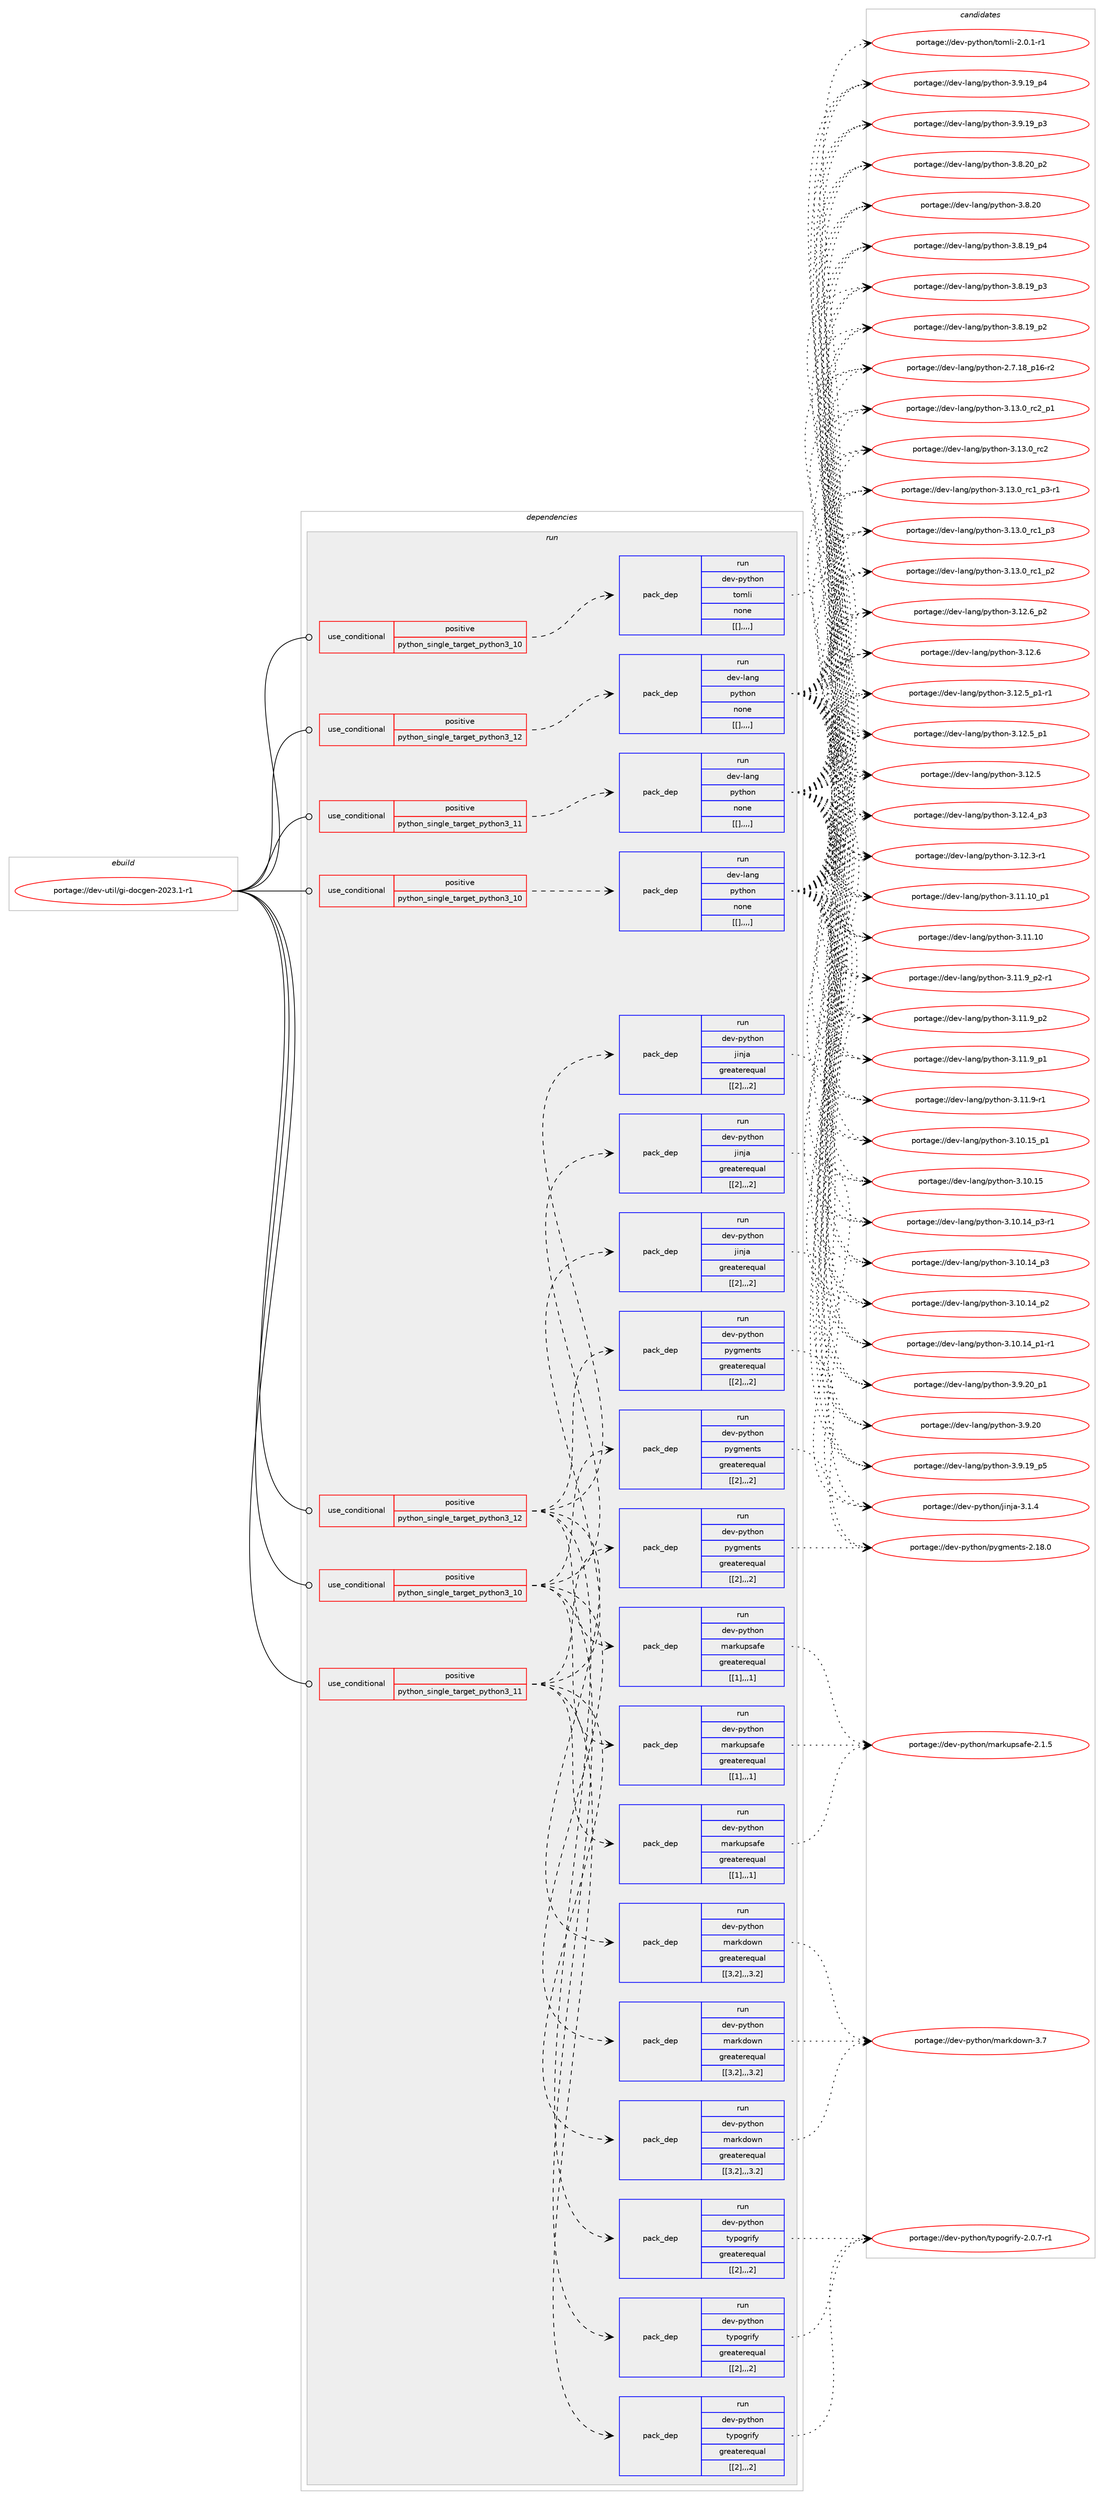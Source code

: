digraph prolog {

# *************
# Graph options
# *************

newrank=true;
concentrate=true;
compound=true;
graph [rankdir=LR,fontname=Helvetica,fontsize=10,ranksep=1.5];#, ranksep=2.5, nodesep=0.2];
edge  [arrowhead=vee];
node  [fontname=Helvetica,fontsize=10];

# **********
# The ebuild
# **********

subgraph cluster_leftcol {
color=gray;
label=<<i>ebuild</i>>;
id [label="portage://dev-util/gi-docgen-2023.1-r1", color=red, width=4, href="../dev-util/gi-docgen-2023.1-r1.svg"];
}

# ****************
# The dependencies
# ****************

subgraph cluster_midcol {
color=gray;
label=<<i>dependencies</i>>;
subgraph cluster_compile {
fillcolor="#eeeeee";
style=filled;
label=<<i>compile</i>>;
}
subgraph cluster_compileandrun {
fillcolor="#eeeeee";
style=filled;
label=<<i>compile and run</i>>;
}
subgraph cluster_run {
fillcolor="#eeeeee";
style=filled;
label=<<i>run</i>>;
subgraph cond63096 {
dependency219755 [label=<<TABLE BORDER="0" CELLBORDER="1" CELLSPACING="0" CELLPADDING="4"><TR><TD ROWSPAN="3" CELLPADDING="10">use_conditional</TD></TR><TR><TD>positive</TD></TR><TR><TD>python_single_target_python3_10</TD></TR></TABLE>>, shape=none, color=red];
subgraph pack155254 {
dependency219756 [label=<<TABLE BORDER="0" CELLBORDER="1" CELLSPACING="0" CELLPADDING="4" WIDTH="220"><TR><TD ROWSPAN="6" CELLPADDING="30">pack_dep</TD></TR><TR><TD WIDTH="110">run</TD></TR><TR><TD>dev-lang</TD></TR><TR><TD>python</TD></TR><TR><TD>none</TD></TR><TR><TD>[[],,,,]</TD></TR></TABLE>>, shape=none, color=blue];
}
dependency219755:e -> dependency219756:w [weight=20,style="dashed",arrowhead="vee"];
}
id:e -> dependency219755:w [weight=20,style="solid",arrowhead="odot"];
subgraph cond63097 {
dependency219757 [label=<<TABLE BORDER="0" CELLBORDER="1" CELLSPACING="0" CELLPADDING="4"><TR><TD ROWSPAN="3" CELLPADDING="10">use_conditional</TD></TR><TR><TD>positive</TD></TR><TR><TD>python_single_target_python3_10</TD></TR></TABLE>>, shape=none, color=red];
subgraph pack155255 {
dependency219758 [label=<<TABLE BORDER="0" CELLBORDER="1" CELLSPACING="0" CELLPADDING="4" WIDTH="220"><TR><TD ROWSPAN="6" CELLPADDING="30">pack_dep</TD></TR><TR><TD WIDTH="110">run</TD></TR><TR><TD>dev-python</TD></TR><TR><TD>markdown</TD></TR><TR><TD>greaterequal</TD></TR><TR><TD>[[3,2],,,3.2]</TD></TR></TABLE>>, shape=none, color=blue];
}
dependency219757:e -> dependency219758:w [weight=20,style="dashed",arrowhead="vee"];
subgraph pack155256 {
dependency219759 [label=<<TABLE BORDER="0" CELLBORDER="1" CELLSPACING="0" CELLPADDING="4" WIDTH="220"><TR><TD ROWSPAN="6" CELLPADDING="30">pack_dep</TD></TR><TR><TD WIDTH="110">run</TD></TR><TR><TD>dev-python</TD></TR><TR><TD>markupsafe</TD></TR><TR><TD>greaterequal</TD></TR><TR><TD>[[1],,,1]</TD></TR></TABLE>>, shape=none, color=blue];
}
dependency219757:e -> dependency219759:w [weight=20,style="dashed",arrowhead="vee"];
subgraph pack155257 {
dependency219760 [label=<<TABLE BORDER="0" CELLBORDER="1" CELLSPACING="0" CELLPADDING="4" WIDTH="220"><TR><TD ROWSPAN="6" CELLPADDING="30">pack_dep</TD></TR><TR><TD WIDTH="110">run</TD></TR><TR><TD>dev-python</TD></TR><TR><TD>pygments</TD></TR><TR><TD>greaterequal</TD></TR><TR><TD>[[2],,,2]</TD></TR></TABLE>>, shape=none, color=blue];
}
dependency219757:e -> dependency219760:w [weight=20,style="dashed",arrowhead="vee"];
subgraph pack155258 {
dependency219761 [label=<<TABLE BORDER="0" CELLBORDER="1" CELLSPACING="0" CELLPADDING="4" WIDTH="220"><TR><TD ROWSPAN="6" CELLPADDING="30">pack_dep</TD></TR><TR><TD WIDTH="110">run</TD></TR><TR><TD>dev-python</TD></TR><TR><TD>jinja</TD></TR><TR><TD>greaterequal</TD></TR><TR><TD>[[2],,,2]</TD></TR></TABLE>>, shape=none, color=blue];
}
dependency219757:e -> dependency219761:w [weight=20,style="dashed",arrowhead="vee"];
subgraph pack155259 {
dependency219762 [label=<<TABLE BORDER="0" CELLBORDER="1" CELLSPACING="0" CELLPADDING="4" WIDTH="220"><TR><TD ROWSPAN="6" CELLPADDING="30">pack_dep</TD></TR><TR><TD WIDTH="110">run</TD></TR><TR><TD>dev-python</TD></TR><TR><TD>typogrify</TD></TR><TR><TD>greaterequal</TD></TR><TR><TD>[[2],,,2]</TD></TR></TABLE>>, shape=none, color=blue];
}
dependency219757:e -> dependency219762:w [weight=20,style="dashed",arrowhead="vee"];
}
id:e -> dependency219757:w [weight=20,style="solid",arrowhead="odot"];
subgraph cond63098 {
dependency219763 [label=<<TABLE BORDER="0" CELLBORDER="1" CELLSPACING="0" CELLPADDING="4"><TR><TD ROWSPAN="3" CELLPADDING="10">use_conditional</TD></TR><TR><TD>positive</TD></TR><TR><TD>python_single_target_python3_10</TD></TR></TABLE>>, shape=none, color=red];
subgraph pack155260 {
dependency219764 [label=<<TABLE BORDER="0" CELLBORDER="1" CELLSPACING="0" CELLPADDING="4" WIDTH="220"><TR><TD ROWSPAN="6" CELLPADDING="30">pack_dep</TD></TR><TR><TD WIDTH="110">run</TD></TR><TR><TD>dev-python</TD></TR><TR><TD>tomli</TD></TR><TR><TD>none</TD></TR><TR><TD>[[],,,,]</TD></TR></TABLE>>, shape=none, color=blue];
}
dependency219763:e -> dependency219764:w [weight=20,style="dashed",arrowhead="vee"];
}
id:e -> dependency219763:w [weight=20,style="solid",arrowhead="odot"];
subgraph cond63099 {
dependency219765 [label=<<TABLE BORDER="0" CELLBORDER="1" CELLSPACING="0" CELLPADDING="4"><TR><TD ROWSPAN="3" CELLPADDING="10">use_conditional</TD></TR><TR><TD>positive</TD></TR><TR><TD>python_single_target_python3_11</TD></TR></TABLE>>, shape=none, color=red];
subgraph pack155261 {
dependency219766 [label=<<TABLE BORDER="0" CELLBORDER="1" CELLSPACING="0" CELLPADDING="4" WIDTH="220"><TR><TD ROWSPAN="6" CELLPADDING="30">pack_dep</TD></TR><TR><TD WIDTH="110">run</TD></TR><TR><TD>dev-lang</TD></TR><TR><TD>python</TD></TR><TR><TD>none</TD></TR><TR><TD>[[],,,,]</TD></TR></TABLE>>, shape=none, color=blue];
}
dependency219765:e -> dependency219766:w [weight=20,style="dashed",arrowhead="vee"];
}
id:e -> dependency219765:w [weight=20,style="solid",arrowhead="odot"];
subgraph cond63100 {
dependency219767 [label=<<TABLE BORDER="0" CELLBORDER="1" CELLSPACING="0" CELLPADDING="4"><TR><TD ROWSPAN="3" CELLPADDING="10">use_conditional</TD></TR><TR><TD>positive</TD></TR><TR><TD>python_single_target_python3_11</TD></TR></TABLE>>, shape=none, color=red];
subgraph pack155262 {
dependency219768 [label=<<TABLE BORDER="0" CELLBORDER="1" CELLSPACING="0" CELLPADDING="4" WIDTH="220"><TR><TD ROWSPAN="6" CELLPADDING="30">pack_dep</TD></TR><TR><TD WIDTH="110">run</TD></TR><TR><TD>dev-python</TD></TR><TR><TD>markdown</TD></TR><TR><TD>greaterequal</TD></TR><TR><TD>[[3,2],,,3.2]</TD></TR></TABLE>>, shape=none, color=blue];
}
dependency219767:e -> dependency219768:w [weight=20,style="dashed",arrowhead="vee"];
subgraph pack155263 {
dependency219769 [label=<<TABLE BORDER="0" CELLBORDER="1" CELLSPACING="0" CELLPADDING="4" WIDTH="220"><TR><TD ROWSPAN="6" CELLPADDING="30">pack_dep</TD></TR><TR><TD WIDTH="110">run</TD></TR><TR><TD>dev-python</TD></TR><TR><TD>markupsafe</TD></TR><TR><TD>greaterequal</TD></TR><TR><TD>[[1],,,1]</TD></TR></TABLE>>, shape=none, color=blue];
}
dependency219767:e -> dependency219769:w [weight=20,style="dashed",arrowhead="vee"];
subgraph pack155264 {
dependency219770 [label=<<TABLE BORDER="0" CELLBORDER="1" CELLSPACING="0" CELLPADDING="4" WIDTH="220"><TR><TD ROWSPAN="6" CELLPADDING="30">pack_dep</TD></TR><TR><TD WIDTH="110">run</TD></TR><TR><TD>dev-python</TD></TR><TR><TD>pygments</TD></TR><TR><TD>greaterequal</TD></TR><TR><TD>[[2],,,2]</TD></TR></TABLE>>, shape=none, color=blue];
}
dependency219767:e -> dependency219770:w [weight=20,style="dashed",arrowhead="vee"];
subgraph pack155265 {
dependency219771 [label=<<TABLE BORDER="0" CELLBORDER="1" CELLSPACING="0" CELLPADDING="4" WIDTH="220"><TR><TD ROWSPAN="6" CELLPADDING="30">pack_dep</TD></TR><TR><TD WIDTH="110">run</TD></TR><TR><TD>dev-python</TD></TR><TR><TD>jinja</TD></TR><TR><TD>greaterequal</TD></TR><TR><TD>[[2],,,2]</TD></TR></TABLE>>, shape=none, color=blue];
}
dependency219767:e -> dependency219771:w [weight=20,style="dashed",arrowhead="vee"];
subgraph pack155266 {
dependency219772 [label=<<TABLE BORDER="0" CELLBORDER="1" CELLSPACING="0" CELLPADDING="4" WIDTH="220"><TR><TD ROWSPAN="6" CELLPADDING="30">pack_dep</TD></TR><TR><TD WIDTH="110">run</TD></TR><TR><TD>dev-python</TD></TR><TR><TD>typogrify</TD></TR><TR><TD>greaterequal</TD></TR><TR><TD>[[2],,,2]</TD></TR></TABLE>>, shape=none, color=blue];
}
dependency219767:e -> dependency219772:w [weight=20,style="dashed",arrowhead="vee"];
}
id:e -> dependency219767:w [weight=20,style="solid",arrowhead="odot"];
subgraph cond63101 {
dependency219773 [label=<<TABLE BORDER="0" CELLBORDER="1" CELLSPACING="0" CELLPADDING="4"><TR><TD ROWSPAN="3" CELLPADDING="10">use_conditional</TD></TR><TR><TD>positive</TD></TR><TR><TD>python_single_target_python3_12</TD></TR></TABLE>>, shape=none, color=red];
subgraph pack155267 {
dependency219774 [label=<<TABLE BORDER="0" CELLBORDER="1" CELLSPACING="0" CELLPADDING="4" WIDTH="220"><TR><TD ROWSPAN="6" CELLPADDING="30">pack_dep</TD></TR><TR><TD WIDTH="110">run</TD></TR><TR><TD>dev-lang</TD></TR><TR><TD>python</TD></TR><TR><TD>none</TD></TR><TR><TD>[[],,,,]</TD></TR></TABLE>>, shape=none, color=blue];
}
dependency219773:e -> dependency219774:w [weight=20,style="dashed",arrowhead="vee"];
}
id:e -> dependency219773:w [weight=20,style="solid",arrowhead="odot"];
subgraph cond63102 {
dependency219775 [label=<<TABLE BORDER="0" CELLBORDER="1" CELLSPACING="0" CELLPADDING="4"><TR><TD ROWSPAN="3" CELLPADDING="10">use_conditional</TD></TR><TR><TD>positive</TD></TR><TR><TD>python_single_target_python3_12</TD></TR></TABLE>>, shape=none, color=red];
subgraph pack155268 {
dependency219776 [label=<<TABLE BORDER="0" CELLBORDER="1" CELLSPACING="0" CELLPADDING="4" WIDTH="220"><TR><TD ROWSPAN="6" CELLPADDING="30">pack_dep</TD></TR><TR><TD WIDTH="110">run</TD></TR><TR><TD>dev-python</TD></TR><TR><TD>markdown</TD></TR><TR><TD>greaterequal</TD></TR><TR><TD>[[3,2],,,3.2]</TD></TR></TABLE>>, shape=none, color=blue];
}
dependency219775:e -> dependency219776:w [weight=20,style="dashed",arrowhead="vee"];
subgraph pack155269 {
dependency219777 [label=<<TABLE BORDER="0" CELLBORDER="1" CELLSPACING="0" CELLPADDING="4" WIDTH="220"><TR><TD ROWSPAN="6" CELLPADDING="30">pack_dep</TD></TR><TR><TD WIDTH="110">run</TD></TR><TR><TD>dev-python</TD></TR><TR><TD>markupsafe</TD></TR><TR><TD>greaterequal</TD></TR><TR><TD>[[1],,,1]</TD></TR></TABLE>>, shape=none, color=blue];
}
dependency219775:e -> dependency219777:w [weight=20,style="dashed",arrowhead="vee"];
subgraph pack155270 {
dependency219778 [label=<<TABLE BORDER="0" CELLBORDER="1" CELLSPACING="0" CELLPADDING="4" WIDTH="220"><TR><TD ROWSPAN="6" CELLPADDING="30">pack_dep</TD></TR><TR><TD WIDTH="110">run</TD></TR><TR><TD>dev-python</TD></TR><TR><TD>pygments</TD></TR><TR><TD>greaterequal</TD></TR><TR><TD>[[2],,,2]</TD></TR></TABLE>>, shape=none, color=blue];
}
dependency219775:e -> dependency219778:w [weight=20,style="dashed",arrowhead="vee"];
subgraph pack155271 {
dependency219779 [label=<<TABLE BORDER="0" CELLBORDER="1" CELLSPACING="0" CELLPADDING="4" WIDTH="220"><TR><TD ROWSPAN="6" CELLPADDING="30">pack_dep</TD></TR><TR><TD WIDTH="110">run</TD></TR><TR><TD>dev-python</TD></TR><TR><TD>jinja</TD></TR><TR><TD>greaterequal</TD></TR><TR><TD>[[2],,,2]</TD></TR></TABLE>>, shape=none, color=blue];
}
dependency219775:e -> dependency219779:w [weight=20,style="dashed",arrowhead="vee"];
subgraph pack155272 {
dependency219780 [label=<<TABLE BORDER="0" CELLBORDER="1" CELLSPACING="0" CELLPADDING="4" WIDTH="220"><TR><TD ROWSPAN="6" CELLPADDING="30">pack_dep</TD></TR><TR><TD WIDTH="110">run</TD></TR><TR><TD>dev-python</TD></TR><TR><TD>typogrify</TD></TR><TR><TD>greaterequal</TD></TR><TR><TD>[[2],,,2]</TD></TR></TABLE>>, shape=none, color=blue];
}
dependency219775:e -> dependency219780:w [weight=20,style="dashed",arrowhead="vee"];
}
id:e -> dependency219775:w [weight=20,style="solid",arrowhead="odot"];
}
}

# **************
# The candidates
# **************

subgraph cluster_choices {
rank=same;
color=gray;
label=<<i>candidates</i>>;

subgraph choice155254 {
color=black;
nodesep=1;
choice100101118451089711010347112121116104111110455146495146489511499509511249 [label="portage://dev-lang/python-3.13.0_rc2_p1", color=red, width=4,href="../dev-lang/python-3.13.0_rc2_p1.svg"];
choice10010111845108971101034711212111610411111045514649514648951149950 [label="portage://dev-lang/python-3.13.0_rc2", color=red, width=4,href="../dev-lang/python-3.13.0_rc2.svg"];
choice1001011184510897110103471121211161041111104551464951464895114994995112514511449 [label="portage://dev-lang/python-3.13.0_rc1_p3-r1", color=red, width=4,href="../dev-lang/python-3.13.0_rc1_p3-r1.svg"];
choice100101118451089711010347112121116104111110455146495146489511499499511251 [label="portage://dev-lang/python-3.13.0_rc1_p3", color=red, width=4,href="../dev-lang/python-3.13.0_rc1_p3.svg"];
choice100101118451089711010347112121116104111110455146495146489511499499511250 [label="portage://dev-lang/python-3.13.0_rc1_p2", color=red, width=4,href="../dev-lang/python-3.13.0_rc1_p2.svg"];
choice100101118451089711010347112121116104111110455146495046549511250 [label="portage://dev-lang/python-3.12.6_p2", color=red, width=4,href="../dev-lang/python-3.12.6_p2.svg"];
choice10010111845108971101034711212111610411111045514649504654 [label="portage://dev-lang/python-3.12.6", color=red, width=4,href="../dev-lang/python-3.12.6.svg"];
choice1001011184510897110103471121211161041111104551464950465395112494511449 [label="portage://dev-lang/python-3.12.5_p1-r1", color=red, width=4,href="../dev-lang/python-3.12.5_p1-r1.svg"];
choice100101118451089711010347112121116104111110455146495046539511249 [label="portage://dev-lang/python-3.12.5_p1", color=red, width=4,href="../dev-lang/python-3.12.5_p1.svg"];
choice10010111845108971101034711212111610411111045514649504653 [label="portage://dev-lang/python-3.12.5", color=red, width=4,href="../dev-lang/python-3.12.5.svg"];
choice100101118451089711010347112121116104111110455146495046529511251 [label="portage://dev-lang/python-3.12.4_p3", color=red, width=4,href="../dev-lang/python-3.12.4_p3.svg"];
choice100101118451089711010347112121116104111110455146495046514511449 [label="portage://dev-lang/python-3.12.3-r1", color=red, width=4,href="../dev-lang/python-3.12.3-r1.svg"];
choice10010111845108971101034711212111610411111045514649494649489511249 [label="portage://dev-lang/python-3.11.10_p1", color=red, width=4,href="../dev-lang/python-3.11.10_p1.svg"];
choice1001011184510897110103471121211161041111104551464949464948 [label="portage://dev-lang/python-3.11.10", color=red, width=4,href="../dev-lang/python-3.11.10.svg"];
choice1001011184510897110103471121211161041111104551464949465795112504511449 [label="portage://dev-lang/python-3.11.9_p2-r1", color=red, width=4,href="../dev-lang/python-3.11.9_p2-r1.svg"];
choice100101118451089711010347112121116104111110455146494946579511250 [label="portage://dev-lang/python-3.11.9_p2", color=red, width=4,href="../dev-lang/python-3.11.9_p2.svg"];
choice100101118451089711010347112121116104111110455146494946579511249 [label="portage://dev-lang/python-3.11.9_p1", color=red, width=4,href="../dev-lang/python-3.11.9_p1.svg"];
choice100101118451089711010347112121116104111110455146494946574511449 [label="portage://dev-lang/python-3.11.9-r1", color=red, width=4,href="../dev-lang/python-3.11.9-r1.svg"];
choice10010111845108971101034711212111610411111045514649484649539511249 [label="portage://dev-lang/python-3.10.15_p1", color=red, width=4,href="../dev-lang/python-3.10.15_p1.svg"];
choice1001011184510897110103471121211161041111104551464948464953 [label="portage://dev-lang/python-3.10.15", color=red, width=4,href="../dev-lang/python-3.10.15.svg"];
choice100101118451089711010347112121116104111110455146494846495295112514511449 [label="portage://dev-lang/python-3.10.14_p3-r1", color=red, width=4,href="../dev-lang/python-3.10.14_p3-r1.svg"];
choice10010111845108971101034711212111610411111045514649484649529511251 [label="portage://dev-lang/python-3.10.14_p3", color=red, width=4,href="../dev-lang/python-3.10.14_p3.svg"];
choice10010111845108971101034711212111610411111045514649484649529511250 [label="portage://dev-lang/python-3.10.14_p2", color=red, width=4,href="../dev-lang/python-3.10.14_p2.svg"];
choice100101118451089711010347112121116104111110455146494846495295112494511449 [label="portage://dev-lang/python-3.10.14_p1-r1", color=red, width=4,href="../dev-lang/python-3.10.14_p1-r1.svg"];
choice100101118451089711010347112121116104111110455146574650489511249 [label="portage://dev-lang/python-3.9.20_p1", color=red, width=4,href="../dev-lang/python-3.9.20_p1.svg"];
choice10010111845108971101034711212111610411111045514657465048 [label="portage://dev-lang/python-3.9.20", color=red, width=4,href="../dev-lang/python-3.9.20.svg"];
choice100101118451089711010347112121116104111110455146574649579511253 [label="portage://dev-lang/python-3.9.19_p5", color=red, width=4,href="../dev-lang/python-3.9.19_p5.svg"];
choice100101118451089711010347112121116104111110455146574649579511252 [label="portage://dev-lang/python-3.9.19_p4", color=red, width=4,href="../dev-lang/python-3.9.19_p4.svg"];
choice100101118451089711010347112121116104111110455146574649579511251 [label="portage://dev-lang/python-3.9.19_p3", color=red, width=4,href="../dev-lang/python-3.9.19_p3.svg"];
choice100101118451089711010347112121116104111110455146564650489511250 [label="portage://dev-lang/python-3.8.20_p2", color=red, width=4,href="../dev-lang/python-3.8.20_p2.svg"];
choice10010111845108971101034711212111610411111045514656465048 [label="portage://dev-lang/python-3.8.20", color=red, width=4,href="../dev-lang/python-3.8.20.svg"];
choice100101118451089711010347112121116104111110455146564649579511252 [label="portage://dev-lang/python-3.8.19_p4", color=red, width=4,href="../dev-lang/python-3.8.19_p4.svg"];
choice100101118451089711010347112121116104111110455146564649579511251 [label="portage://dev-lang/python-3.8.19_p3", color=red, width=4,href="../dev-lang/python-3.8.19_p3.svg"];
choice100101118451089711010347112121116104111110455146564649579511250 [label="portage://dev-lang/python-3.8.19_p2", color=red, width=4,href="../dev-lang/python-3.8.19_p2.svg"];
choice100101118451089711010347112121116104111110455046554649569511249544511450 [label="portage://dev-lang/python-2.7.18_p16-r2", color=red, width=4,href="../dev-lang/python-2.7.18_p16-r2.svg"];
dependency219756:e -> choice100101118451089711010347112121116104111110455146495146489511499509511249:w [style=dotted,weight="100"];
dependency219756:e -> choice10010111845108971101034711212111610411111045514649514648951149950:w [style=dotted,weight="100"];
dependency219756:e -> choice1001011184510897110103471121211161041111104551464951464895114994995112514511449:w [style=dotted,weight="100"];
dependency219756:e -> choice100101118451089711010347112121116104111110455146495146489511499499511251:w [style=dotted,weight="100"];
dependency219756:e -> choice100101118451089711010347112121116104111110455146495146489511499499511250:w [style=dotted,weight="100"];
dependency219756:e -> choice100101118451089711010347112121116104111110455146495046549511250:w [style=dotted,weight="100"];
dependency219756:e -> choice10010111845108971101034711212111610411111045514649504654:w [style=dotted,weight="100"];
dependency219756:e -> choice1001011184510897110103471121211161041111104551464950465395112494511449:w [style=dotted,weight="100"];
dependency219756:e -> choice100101118451089711010347112121116104111110455146495046539511249:w [style=dotted,weight="100"];
dependency219756:e -> choice10010111845108971101034711212111610411111045514649504653:w [style=dotted,weight="100"];
dependency219756:e -> choice100101118451089711010347112121116104111110455146495046529511251:w [style=dotted,weight="100"];
dependency219756:e -> choice100101118451089711010347112121116104111110455146495046514511449:w [style=dotted,weight="100"];
dependency219756:e -> choice10010111845108971101034711212111610411111045514649494649489511249:w [style=dotted,weight="100"];
dependency219756:e -> choice1001011184510897110103471121211161041111104551464949464948:w [style=dotted,weight="100"];
dependency219756:e -> choice1001011184510897110103471121211161041111104551464949465795112504511449:w [style=dotted,weight="100"];
dependency219756:e -> choice100101118451089711010347112121116104111110455146494946579511250:w [style=dotted,weight="100"];
dependency219756:e -> choice100101118451089711010347112121116104111110455146494946579511249:w [style=dotted,weight="100"];
dependency219756:e -> choice100101118451089711010347112121116104111110455146494946574511449:w [style=dotted,weight="100"];
dependency219756:e -> choice10010111845108971101034711212111610411111045514649484649539511249:w [style=dotted,weight="100"];
dependency219756:e -> choice1001011184510897110103471121211161041111104551464948464953:w [style=dotted,weight="100"];
dependency219756:e -> choice100101118451089711010347112121116104111110455146494846495295112514511449:w [style=dotted,weight="100"];
dependency219756:e -> choice10010111845108971101034711212111610411111045514649484649529511251:w [style=dotted,weight="100"];
dependency219756:e -> choice10010111845108971101034711212111610411111045514649484649529511250:w [style=dotted,weight="100"];
dependency219756:e -> choice100101118451089711010347112121116104111110455146494846495295112494511449:w [style=dotted,weight="100"];
dependency219756:e -> choice100101118451089711010347112121116104111110455146574650489511249:w [style=dotted,weight="100"];
dependency219756:e -> choice10010111845108971101034711212111610411111045514657465048:w [style=dotted,weight="100"];
dependency219756:e -> choice100101118451089711010347112121116104111110455146574649579511253:w [style=dotted,weight="100"];
dependency219756:e -> choice100101118451089711010347112121116104111110455146574649579511252:w [style=dotted,weight="100"];
dependency219756:e -> choice100101118451089711010347112121116104111110455146574649579511251:w [style=dotted,weight="100"];
dependency219756:e -> choice100101118451089711010347112121116104111110455146564650489511250:w [style=dotted,weight="100"];
dependency219756:e -> choice10010111845108971101034711212111610411111045514656465048:w [style=dotted,weight="100"];
dependency219756:e -> choice100101118451089711010347112121116104111110455146564649579511252:w [style=dotted,weight="100"];
dependency219756:e -> choice100101118451089711010347112121116104111110455146564649579511251:w [style=dotted,weight="100"];
dependency219756:e -> choice100101118451089711010347112121116104111110455146564649579511250:w [style=dotted,weight="100"];
dependency219756:e -> choice100101118451089711010347112121116104111110455046554649569511249544511450:w [style=dotted,weight="100"];
}
subgraph choice155255 {
color=black;
nodesep=1;
choice10010111845112121116104111110471099711410710011111911045514655 [label="portage://dev-python/markdown-3.7", color=red, width=4,href="../dev-python/markdown-3.7.svg"];
dependency219758:e -> choice10010111845112121116104111110471099711410710011111911045514655:w [style=dotted,weight="100"];
}
subgraph choice155256 {
color=black;
nodesep=1;
choice10010111845112121116104111110471099711410711711211597102101455046494653 [label="portage://dev-python/markupsafe-2.1.5", color=red, width=4,href="../dev-python/markupsafe-2.1.5.svg"];
dependency219759:e -> choice10010111845112121116104111110471099711410711711211597102101455046494653:w [style=dotted,weight="100"];
}
subgraph choice155257 {
color=black;
nodesep=1;
choice100101118451121211161041111104711212110310910111011611545504649564648 [label="portage://dev-python/pygments-2.18.0", color=red, width=4,href="../dev-python/pygments-2.18.0.svg"];
dependency219760:e -> choice100101118451121211161041111104711212110310910111011611545504649564648:w [style=dotted,weight="100"];
}
subgraph choice155258 {
color=black;
nodesep=1;
choice100101118451121211161041111104710610511010697455146494652 [label="portage://dev-python/jinja-3.1.4", color=red, width=4,href="../dev-python/jinja-3.1.4.svg"];
dependency219761:e -> choice100101118451121211161041111104710610511010697455146494652:w [style=dotted,weight="100"];
}
subgraph choice155259 {
color=black;
nodesep=1;
choice10010111845112121116104111110471161211121111031141051021214550464846554511449 [label="portage://dev-python/typogrify-2.0.7-r1", color=red, width=4,href="../dev-python/typogrify-2.0.7-r1.svg"];
dependency219762:e -> choice10010111845112121116104111110471161211121111031141051021214550464846554511449:w [style=dotted,weight="100"];
}
subgraph choice155260 {
color=black;
nodesep=1;
choice10010111845112121116104111110471161111091081054550464846494511449 [label="portage://dev-python/tomli-2.0.1-r1", color=red, width=4,href="../dev-python/tomli-2.0.1-r1.svg"];
dependency219764:e -> choice10010111845112121116104111110471161111091081054550464846494511449:w [style=dotted,weight="100"];
}
subgraph choice155261 {
color=black;
nodesep=1;
choice100101118451089711010347112121116104111110455146495146489511499509511249 [label="portage://dev-lang/python-3.13.0_rc2_p1", color=red, width=4,href="../dev-lang/python-3.13.0_rc2_p1.svg"];
choice10010111845108971101034711212111610411111045514649514648951149950 [label="portage://dev-lang/python-3.13.0_rc2", color=red, width=4,href="../dev-lang/python-3.13.0_rc2.svg"];
choice1001011184510897110103471121211161041111104551464951464895114994995112514511449 [label="portage://dev-lang/python-3.13.0_rc1_p3-r1", color=red, width=4,href="../dev-lang/python-3.13.0_rc1_p3-r1.svg"];
choice100101118451089711010347112121116104111110455146495146489511499499511251 [label="portage://dev-lang/python-3.13.0_rc1_p3", color=red, width=4,href="../dev-lang/python-3.13.0_rc1_p3.svg"];
choice100101118451089711010347112121116104111110455146495146489511499499511250 [label="portage://dev-lang/python-3.13.0_rc1_p2", color=red, width=4,href="../dev-lang/python-3.13.0_rc1_p2.svg"];
choice100101118451089711010347112121116104111110455146495046549511250 [label="portage://dev-lang/python-3.12.6_p2", color=red, width=4,href="../dev-lang/python-3.12.6_p2.svg"];
choice10010111845108971101034711212111610411111045514649504654 [label="portage://dev-lang/python-3.12.6", color=red, width=4,href="../dev-lang/python-3.12.6.svg"];
choice1001011184510897110103471121211161041111104551464950465395112494511449 [label="portage://dev-lang/python-3.12.5_p1-r1", color=red, width=4,href="../dev-lang/python-3.12.5_p1-r1.svg"];
choice100101118451089711010347112121116104111110455146495046539511249 [label="portage://dev-lang/python-3.12.5_p1", color=red, width=4,href="../dev-lang/python-3.12.5_p1.svg"];
choice10010111845108971101034711212111610411111045514649504653 [label="portage://dev-lang/python-3.12.5", color=red, width=4,href="../dev-lang/python-3.12.5.svg"];
choice100101118451089711010347112121116104111110455146495046529511251 [label="portage://dev-lang/python-3.12.4_p3", color=red, width=4,href="../dev-lang/python-3.12.4_p3.svg"];
choice100101118451089711010347112121116104111110455146495046514511449 [label="portage://dev-lang/python-3.12.3-r1", color=red, width=4,href="../dev-lang/python-3.12.3-r1.svg"];
choice10010111845108971101034711212111610411111045514649494649489511249 [label="portage://dev-lang/python-3.11.10_p1", color=red, width=4,href="../dev-lang/python-3.11.10_p1.svg"];
choice1001011184510897110103471121211161041111104551464949464948 [label="portage://dev-lang/python-3.11.10", color=red, width=4,href="../dev-lang/python-3.11.10.svg"];
choice1001011184510897110103471121211161041111104551464949465795112504511449 [label="portage://dev-lang/python-3.11.9_p2-r1", color=red, width=4,href="../dev-lang/python-3.11.9_p2-r1.svg"];
choice100101118451089711010347112121116104111110455146494946579511250 [label="portage://dev-lang/python-3.11.9_p2", color=red, width=4,href="../dev-lang/python-3.11.9_p2.svg"];
choice100101118451089711010347112121116104111110455146494946579511249 [label="portage://dev-lang/python-3.11.9_p1", color=red, width=4,href="../dev-lang/python-3.11.9_p1.svg"];
choice100101118451089711010347112121116104111110455146494946574511449 [label="portage://dev-lang/python-3.11.9-r1", color=red, width=4,href="../dev-lang/python-3.11.9-r1.svg"];
choice10010111845108971101034711212111610411111045514649484649539511249 [label="portage://dev-lang/python-3.10.15_p1", color=red, width=4,href="../dev-lang/python-3.10.15_p1.svg"];
choice1001011184510897110103471121211161041111104551464948464953 [label="portage://dev-lang/python-3.10.15", color=red, width=4,href="../dev-lang/python-3.10.15.svg"];
choice100101118451089711010347112121116104111110455146494846495295112514511449 [label="portage://dev-lang/python-3.10.14_p3-r1", color=red, width=4,href="../dev-lang/python-3.10.14_p3-r1.svg"];
choice10010111845108971101034711212111610411111045514649484649529511251 [label="portage://dev-lang/python-3.10.14_p3", color=red, width=4,href="../dev-lang/python-3.10.14_p3.svg"];
choice10010111845108971101034711212111610411111045514649484649529511250 [label="portage://dev-lang/python-3.10.14_p2", color=red, width=4,href="../dev-lang/python-3.10.14_p2.svg"];
choice100101118451089711010347112121116104111110455146494846495295112494511449 [label="portage://dev-lang/python-3.10.14_p1-r1", color=red, width=4,href="../dev-lang/python-3.10.14_p1-r1.svg"];
choice100101118451089711010347112121116104111110455146574650489511249 [label="portage://dev-lang/python-3.9.20_p1", color=red, width=4,href="../dev-lang/python-3.9.20_p1.svg"];
choice10010111845108971101034711212111610411111045514657465048 [label="portage://dev-lang/python-3.9.20", color=red, width=4,href="../dev-lang/python-3.9.20.svg"];
choice100101118451089711010347112121116104111110455146574649579511253 [label="portage://dev-lang/python-3.9.19_p5", color=red, width=4,href="../dev-lang/python-3.9.19_p5.svg"];
choice100101118451089711010347112121116104111110455146574649579511252 [label="portage://dev-lang/python-3.9.19_p4", color=red, width=4,href="../dev-lang/python-3.9.19_p4.svg"];
choice100101118451089711010347112121116104111110455146574649579511251 [label="portage://dev-lang/python-3.9.19_p3", color=red, width=4,href="../dev-lang/python-3.9.19_p3.svg"];
choice100101118451089711010347112121116104111110455146564650489511250 [label="portage://dev-lang/python-3.8.20_p2", color=red, width=4,href="../dev-lang/python-3.8.20_p2.svg"];
choice10010111845108971101034711212111610411111045514656465048 [label="portage://dev-lang/python-3.8.20", color=red, width=4,href="../dev-lang/python-3.8.20.svg"];
choice100101118451089711010347112121116104111110455146564649579511252 [label="portage://dev-lang/python-3.8.19_p4", color=red, width=4,href="../dev-lang/python-3.8.19_p4.svg"];
choice100101118451089711010347112121116104111110455146564649579511251 [label="portage://dev-lang/python-3.8.19_p3", color=red, width=4,href="../dev-lang/python-3.8.19_p3.svg"];
choice100101118451089711010347112121116104111110455146564649579511250 [label="portage://dev-lang/python-3.8.19_p2", color=red, width=4,href="../dev-lang/python-3.8.19_p2.svg"];
choice100101118451089711010347112121116104111110455046554649569511249544511450 [label="portage://dev-lang/python-2.7.18_p16-r2", color=red, width=4,href="../dev-lang/python-2.7.18_p16-r2.svg"];
dependency219766:e -> choice100101118451089711010347112121116104111110455146495146489511499509511249:w [style=dotted,weight="100"];
dependency219766:e -> choice10010111845108971101034711212111610411111045514649514648951149950:w [style=dotted,weight="100"];
dependency219766:e -> choice1001011184510897110103471121211161041111104551464951464895114994995112514511449:w [style=dotted,weight="100"];
dependency219766:e -> choice100101118451089711010347112121116104111110455146495146489511499499511251:w [style=dotted,weight="100"];
dependency219766:e -> choice100101118451089711010347112121116104111110455146495146489511499499511250:w [style=dotted,weight="100"];
dependency219766:e -> choice100101118451089711010347112121116104111110455146495046549511250:w [style=dotted,weight="100"];
dependency219766:e -> choice10010111845108971101034711212111610411111045514649504654:w [style=dotted,weight="100"];
dependency219766:e -> choice1001011184510897110103471121211161041111104551464950465395112494511449:w [style=dotted,weight="100"];
dependency219766:e -> choice100101118451089711010347112121116104111110455146495046539511249:w [style=dotted,weight="100"];
dependency219766:e -> choice10010111845108971101034711212111610411111045514649504653:w [style=dotted,weight="100"];
dependency219766:e -> choice100101118451089711010347112121116104111110455146495046529511251:w [style=dotted,weight="100"];
dependency219766:e -> choice100101118451089711010347112121116104111110455146495046514511449:w [style=dotted,weight="100"];
dependency219766:e -> choice10010111845108971101034711212111610411111045514649494649489511249:w [style=dotted,weight="100"];
dependency219766:e -> choice1001011184510897110103471121211161041111104551464949464948:w [style=dotted,weight="100"];
dependency219766:e -> choice1001011184510897110103471121211161041111104551464949465795112504511449:w [style=dotted,weight="100"];
dependency219766:e -> choice100101118451089711010347112121116104111110455146494946579511250:w [style=dotted,weight="100"];
dependency219766:e -> choice100101118451089711010347112121116104111110455146494946579511249:w [style=dotted,weight="100"];
dependency219766:e -> choice100101118451089711010347112121116104111110455146494946574511449:w [style=dotted,weight="100"];
dependency219766:e -> choice10010111845108971101034711212111610411111045514649484649539511249:w [style=dotted,weight="100"];
dependency219766:e -> choice1001011184510897110103471121211161041111104551464948464953:w [style=dotted,weight="100"];
dependency219766:e -> choice100101118451089711010347112121116104111110455146494846495295112514511449:w [style=dotted,weight="100"];
dependency219766:e -> choice10010111845108971101034711212111610411111045514649484649529511251:w [style=dotted,weight="100"];
dependency219766:e -> choice10010111845108971101034711212111610411111045514649484649529511250:w [style=dotted,weight="100"];
dependency219766:e -> choice100101118451089711010347112121116104111110455146494846495295112494511449:w [style=dotted,weight="100"];
dependency219766:e -> choice100101118451089711010347112121116104111110455146574650489511249:w [style=dotted,weight="100"];
dependency219766:e -> choice10010111845108971101034711212111610411111045514657465048:w [style=dotted,weight="100"];
dependency219766:e -> choice100101118451089711010347112121116104111110455146574649579511253:w [style=dotted,weight="100"];
dependency219766:e -> choice100101118451089711010347112121116104111110455146574649579511252:w [style=dotted,weight="100"];
dependency219766:e -> choice100101118451089711010347112121116104111110455146574649579511251:w [style=dotted,weight="100"];
dependency219766:e -> choice100101118451089711010347112121116104111110455146564650489511250:w [style=dotted,weight="100"];
dependency219766:e -> choice10010111845108971101034711212111610411111045514656465048:w [style=dotted,weight="100"];
dependency219766:e -> choice100101118451089711010347112121116104111110455146564649579511252:w [style=dotted,weight="100"];
dependency219766:e -> choice100101118451089711010347112121116104111110455146564649579511251:w [style=dotted,weight="100"];
dependency219766:e -> choice100101118451089711010347112121116104111110455146564649579511250:w [style=dotted,weight="100"];
dependency219766:e -> choice100101118451089711010347112121116104111110455046554649569511249544511450:w [style=dotted,weight="100"];
}
subgraph choice155262 {
color=black;
nodesep=1;
choice10010111845112121116104111110471099711410710011111911045514655 [label="portage://dev-python/markdown-3.7", color=red, width=4,href="../dev-python/markdown-3.7.svg"];
dependency219768:e -> choice10010111845112121116104111110471099711410710011111911045514655:w [style=dotted,weight="100"];
}
subgraph choice155263 {
color=black;
nodesep=1;
choice10010111845112121116104111110471099711410711711211597102101455046494653 [label="portage://dev-python/markupsafe-2.1.5", color=red, width=4,href="../dev-python/markupsafe-2.1.5.svg"];
dependency219769:e -> choice10010111845112121116104111110471099711410711711211597102101455046494653:w [style=dotted,weight="100"];
}
subgraph choice155264 {
color=black;
nodesep=1;
choice100101118451121211161041111104711212110310910111011611545504649564648 [label="portage://dev-python/pygments-2.18.0", color=red, width=4,href="../dev-python/pygments-2.18.0.svg"];
dependency219770:e -> choice100101118451121211161041111104711212110310910111011611545504649564648:w [style=dotted,weight="100"];
}
subgraph choice155265 {
color=black;
nodesep=1;
choice100101118451121211161041111104710610511010697455146494652 [label="portage://dev-python/jinja-3.1.4", color=red, width=4,href="../dev-python/jinja-3.1.4.svg"];
dependency219771:e -> choice100101118451121211161041111104710610511010697455146494652:w [style=dotted,weight="100"];
}
subgraph choice155266 {
color=black;
nodesep=1;
choice10010111845112121116104111110471161211121111031141051021214550464846554511449 [label="portage://dev-python/typogrify-2.0.7-r1", color=red, width=4,href="../dev-python/typogrify-2.0.7-r1.svg"];
dependency219772:e -> choice10010111845112121116104111110471161211121111031141051021214550464846554511449:w [style=dotted,weight="100"];
}
subgraph choice155267 {
color=black;
nodesep=1;
choice100101118451089711010347112121116104111110455146495146489511499509511249 [label="portage://dev-lang/python-3.13.0_rc2_p1", color=red, width=4,href="../dev-lang/python-3.13.0_rc2_p1.svg"];
choice10010111845108971101034711212111610411111045514649514648951149950 [label="portage://dev-lang/python-3.13.0_rc2", color=red, width=4,href="../dev-lang/python-3.13.0_rc2.svg"];
choice1001011184510897110103471121211161041111104551464951464895114994995112514511449 [label="portage://dev-lang/python-3.13.0_rc1_p3-r1", color=red, width=4,href="../dev-lang/python-3.13.0_rc1_p3-r1.svg"];
choice100101118451089711010347112121116104111110455146495146489511499499511251 [label="portage://dev-lang/python-3.13.0_rc1_p3", color=red, width=4,href="../dev-lang/python-3.13.0_rc1_p3.svg"];
choice100101118451089711010347112121116104111110455146495146489511499499511250 [label="portage://dev-lang/python-3.13.0_rc1_p2", color=red, width=4,href="../dev-lang/python-3.13.0_rc1_p2.svg"];
choice100101118451089711010347112121116104111110455146495046549511250 [label="portage://dev-lang/python-3.12.6_p2", color=red, width=4,href="../dev-lang/python-3.12.6_p2.svg"];
choice10010111845108971101034711212111610411111045514649504654 [label="portage://dev-lang/python-3.12.6", color=red, width=4,href="../dev-lang/python-3.12.6.svg"];
choice1001011184510897110103471121211161041111104551464950465395112494511449 [label="portage://dev-lang/python-3.12.5_p1-r1", color=red, width=4,href="../dev-lang/python-3.12.5_p1-r1.svg"];
choice100101118451089711010347112121116104111110455146495046539511249 [label="portage://dev-lang/python-3.12.5_p1", color=red, width=4,href="../dev-lang/python-3.12.5_p1.svg"];
choice10010111845108971101034711212111610411111045514649504653 [label="portage://dev-lang/python-3.12.5", color=red, width=4,href="../dev-lang/python-3.12.5.svg"];
choice100101118451089711010347112121116104111110455146495046529511251 [label="portage://dev-lang/python-3.12.4_p3", color=red, width=4,href="../dev-lang/python-3.12.4_p3.svg"];
choice100101118451089711010347112121116104111110455146495046514511449 [label="portage://dev-lang/python-3.12.3-r1", color=red, width=4,href="../dev-lang/python-3.12.3-r1.svg"];
choice10010111845108971101034711212111610411111045514649494649489511249 [label="portage://dev-lang/python-3.11.10_p1", color=red, width=4,href="../dev-lang/python-3.11.10_p1.svg"];
choice1001011184510897110103471121211161041111104551464949464948 [label="portage://dev-lang/python-3.11.10", color=red, width=4,href="../dev-lang/python-3.11.10.svg"];
choice1001011184510897110103471121211161041111104551464949465795112504511449 [label="portage://dev-lang/python-3.11.9_p2-r1", color=red, width=4,href="../dev-lang/python-3.11.9_p2-r1.svg"];
choice100101118451089711010347112121116104111110455146494946579511250 [label="portage://dev-lang/python-3.11.9_p2", color=red, width=4,href="../dev-lang/python-3.11.9_p2.svg"];
choice100101118451089711010347112121116104111110455146494946579511249 [label="portage://dev-lang/python-3.11.9_p1", color=red, width=4,href="../dev-lang/python-3.11.9_p1.svg"];
choice100101118451089711010347112121116104111110455146494946574511449 [label="portage://dev-lang/python-3.11.9-r1", color=red, width=4,href="../dev-lang/python-3.11.9-r1.svg"];
choice10010111845108971101034711212111610411111045514649484649539511249 [label="portage://dev-lang/python-3.10.15_p1", color=red, width=4,href="../dev-lang/python-3.10.15_p1.svg"];
choice1001011184510897110103471121211161041111104551464948464953 [label="portage://dev-lang/python-3.10.15", color=red, width=4,href="../dev-lang/python-3.10.15.svg"];
choice100101118451089711010347112121116104111110455146494846495295112514511449 [label="portage://dev-lang/python-3.10.14_p3-r1", color=red, width=4,href="../dev-lang/python-3.10.14_p3-r1.svg"];
choice10010111845108971101034711212111610411111045514649484649529511251 [label="portage://dev-lang/python-3.10.14_p3", color=red, width=4,href="../dev-lang/python-3.10.14_p3.svg"];
choice10010111845108971101034711212111610411111045514649484649529511250 [label="portage://dev-lang/python-3.10.14_p2", color=red, width=4,href="../dev-lang/python-3.10.14_p2.svg"];
choice100101118451089711010347112121116104111110455146494846495295112494511449 [label="portage://dev-lang/python-3.10.14_p1-r1", color=red, width=4,href="../dev-lang/python-3.10.14_p1-r1.svg"];
choice100101118451089711010347112121116104111110455146574650489511249 [label="portage://dev-lang/python-3.9.20_p1", color=red, width=4,href="../dev-lang/python-3.9.20_p1.svg"];
choice10010111845108971101034711212111610411111045514657465048 [label="portage://dev-lang/python-3.9.20", color=red, width=4,href="../dev-lang/python-3.9.20.svg"];
choice100101118451089711010347112121116104111110455146574649579511253 [label="portage://dev-lang/python-3.9.19_p5", color=red, width=4,href="../dev-lang/python-3.9.19_p5.svg"];
choice100101118451089711010347112121116104111110455146574649579511252 [label="portage://dev-lang/python-3.9.19_p4", color=red, width=4,href="../dev-lang/python-3.9.19_p4.svg"];
choice100101118451089711010347112121116104111110455146574649579511251 [label="portage://dev-lang/python-3.9.19_p3", color=red, width=4,href="../dev-lang/python-3.9.19_p3.svg"];
choice100101118451089711010347112121116104111110455146564650489511250 [label="portage://dev-lang/python-3.8.20_p2", color=red, width=4,href="../dev-lang/python-3.8.20_p2.svg"];
choice10010111845108971101034711212111610411111045514656465048 [label="portage://dev-lang/python-3.8.20", color=red, width=4,href="../dev-lang/python-3.8.20.svg"];
choice100101118451089711010347112121116104111110455146564649579511252 [label="portage://dev-lang/python-3.8.19_p4", color=red, width=4,href="../dev-lang/python-3.8.19_p4.svg"];
choice100101118451089711010347112121116104111110455146564649579511251 [label="portage://dev-lang/python-3.8.19_p3", color=red, width=4,href="../dev-lang/python-3.8.19_p3.svg"];
choice100101118451089711010347112121116104111110455146564649579511250 [label="portage://dev-lang/python-3.8.19_p2", color=red, width=4,href="../dev-lang/python-3.8.19_p2.svg"];
choice100101118451089711010347112121116104111110455046554649569511249544511450 [label="portage://dev-lang/python-2.7.18_p16-r2", color=red, width=4,href="../dev-lang/python-2.7.18_p16-r2.svg"];
dependency219774:e -> choice100101118451089711010347112121116104111110455146495146489511499509511249:w [style=dotted,weight="100"];
dependency219774:e -> choice10010111845108971101034711212111610411111045514649514648951149950:w [style=dotted,weight="100"];
dependency219774:e -> choice1001011184510897110103471121211161041111104551464951464895114994995112514511449:w [style=dotted,weight="100"];
dependency219774:e -> choice100101118451089711010347112121116104111110455146495146489511499499511251:w [style=dotted,weight="100"];
dependency219774:e -> choice100101118451089711010347112121116104111110455146495146489511499499511250:w [style=dotted,weight="100"];
dependency219774:e -> choice100101118451089711010347112121116104111110455146495046549511250:w [style=dotted,weight="100"];
dependency219774:e -> choice10010111845108971101034711212111610411111045514649504654:w [style=dotted,weight="100"];
dependency219774:e -> choice1001011184510897110103471121211161041111104551464950465395112494511449:w [style=dotted,weight="100"];
dependency219774:e -> choice100101118451089711010347112121116104111110455146495046539511249:w [style=dotted,weight="100"];
dependency219774:e -> choice10010111845108971101034711212111610411111045514649504653:w [style=dotted,weight="100"];
dependency219774:e -> choice100101118451089711010347112121116104111110455146495046529511251:w [style=dotted,weight="100"];
dependency219774:e -> choice100101118451089711010347112121116104111110455146495046514511449:w [style=dotted,weight="100"];
dependency219774:e -> choice10010111845108971101034711212111610411111045514649494649489511249:w [style=dotted,weight="100"];
dependency219774:e -> choice1001011184510897110103471121211161041111104551464949464948:w [style=dotted,weight="100"];
dependency219774:e -> choice1001011184510897110103471121211161041111104551464949465795112504511449:w [style=dotted,weight="100"];
dependency219774:e -> choice100101118451089711010347112121116104111110455146494946579511250:w [style=dotted,weight="100"];
dependency219774:e -> choice100101118451089711010347112121116104111110455146494946579511249:w [style=dotted,weight="100"];
dependency219774:e -> choice100101118451089711010347112121116104111110455146494946574511449:w [style=dotted,weight="100"];
dependency219774:e -> choice10010111845108971101034711212111610411111045514649484649539511249:w [style=dotted,weight="100"];
dependency219774:e -> choice1001011184510897110103471121211161041111104551464948464953:w [style=dotted,weight="100"];
dependency219774:e -> choice100101118451089711010347112121116104111110455146494846495295112514511449:w [style=dotted,weight="100"];
dependency219774:e -> choice10010111845108971101034711212111610411111045514649484649529511251:w [style=dotted,weight="100"];
dependency219774:e -> choice10010111845108971101034711212111610411111045514649484649529511250:w [style=dotted,weight="100"];
dependency219774:e -> choice100101118451089711010347112121116104111110455146494846495295112494511449:w [style=dotted,weight="100"];
dependency219774:e -> choice100101118451089711010347112121116104111110455146574650489511249:w [style=dotted,weight="100"];
dependency219774:e -> choice10010111845108971101034711212111610411111045514657465048:w [style=dotted,weight="100"];
dependency219774:e -> choice100101118451089711010347112121116104111110455146574649579511253:w [style=dotted,weight="100"];
dependency219774:e -> choice100101118451089711010347112121116104111110455146574649579511252:w [style=dotted,weight="100"];
dependency219774:e -> choice100101118451089711010347112121116104111110455146574649579511251:w [style=dotted,weight="100"];
dependency219774:e -> choice100101118451089711010347112121116104111110455146564650489511250:w [style=dotted,weight="100"];
dependency219774:e -> choice10010111845108971101034711212111610411111045514656465048:w [style=dotted,weight="100"];
dependency219774:e -> choice100101118451089711010347112121116104111110455146564649579511252:w [style=dotted,weight="100"];
dependency219774:e -> choice100101118451089711010347112121116104111110455146564649579511251:w [style=dotted,weight="100"];
dependency219774:e -> choice100101118451089711010347112121116104111110455146564649579511250:w [style=dotted,weight="100"];
dependency219774:e -> choice100101118451089711010347112121116104111110455046554649569511249544511450:w [style=dotted,weight="100"];
}
subgraph choice155268 {
color=black;
nodesep=1;
choice10010111845112121116104111110471099711410710011111911045514655 [label="portage://dev-python/markdown-3.7", color=red, width=4,href="../dev-python/markdown-3.7.svg"];
dependency219776:e -> choice10010111845112121116104111110471099711410710011111911045514655:w [style=dotted,weight="100"];
}
subgraph choice155269 {
color=black;
nodesep=1;
choice10010111845112121116104111110471099711410711711211597102101455046494653 [label="portage://dev-python/markupsafe-2.1.5", color=red, width=4,href="../dev-python/markupsafe-2.1.5.svg"];
dependency219777:e -> choice10010111845112121116104111110471099711410711711211597102101455046494653:w [style=dotted,weight="100"];
}
subgraph choice155270 {
color=black;
nodesep=1;
choice100101118451121211161041111104711212110310910111011611545504649564648 [label="portage://dev-python/pygments-2.18.0", color=red, width=4,href="../dev-python/pygments-2.18.0.svg"];
dependency219778:e -> choice100101118451121211161041111104711212110310910111011611545504649564648:w [style=dotted,weight="100"];
}
subgraph choice155271 {
color=black;
nodesep=1;
choice100101118451121211161041111104710610511010697455146494652 [label="portage://dev-python/jinja-3.1.4", color=red, width=4,href="../dev-python/jinja-3.1.4.svg"];
dependency219779:e -> choice100101118451121211161041111104710610511010697455146494652:w [style=dotted,weight="100"];
}
subgraph choice155272 {
color=black;
nodesep=1;
choice10010111845112121116104111110471161211121111031141051021214550464846554511449 [label="portage://dev-python/typogrify-2.0.7-r1", color=red, width=4,href="../dev-python/typogrify-2.0.7-r1.svg"];
dependency219780:e -> choice10010111845112121116104111110471161211121111031141051021214550464846554511449:w [style=dotted,weight="100"];
}
}

}
